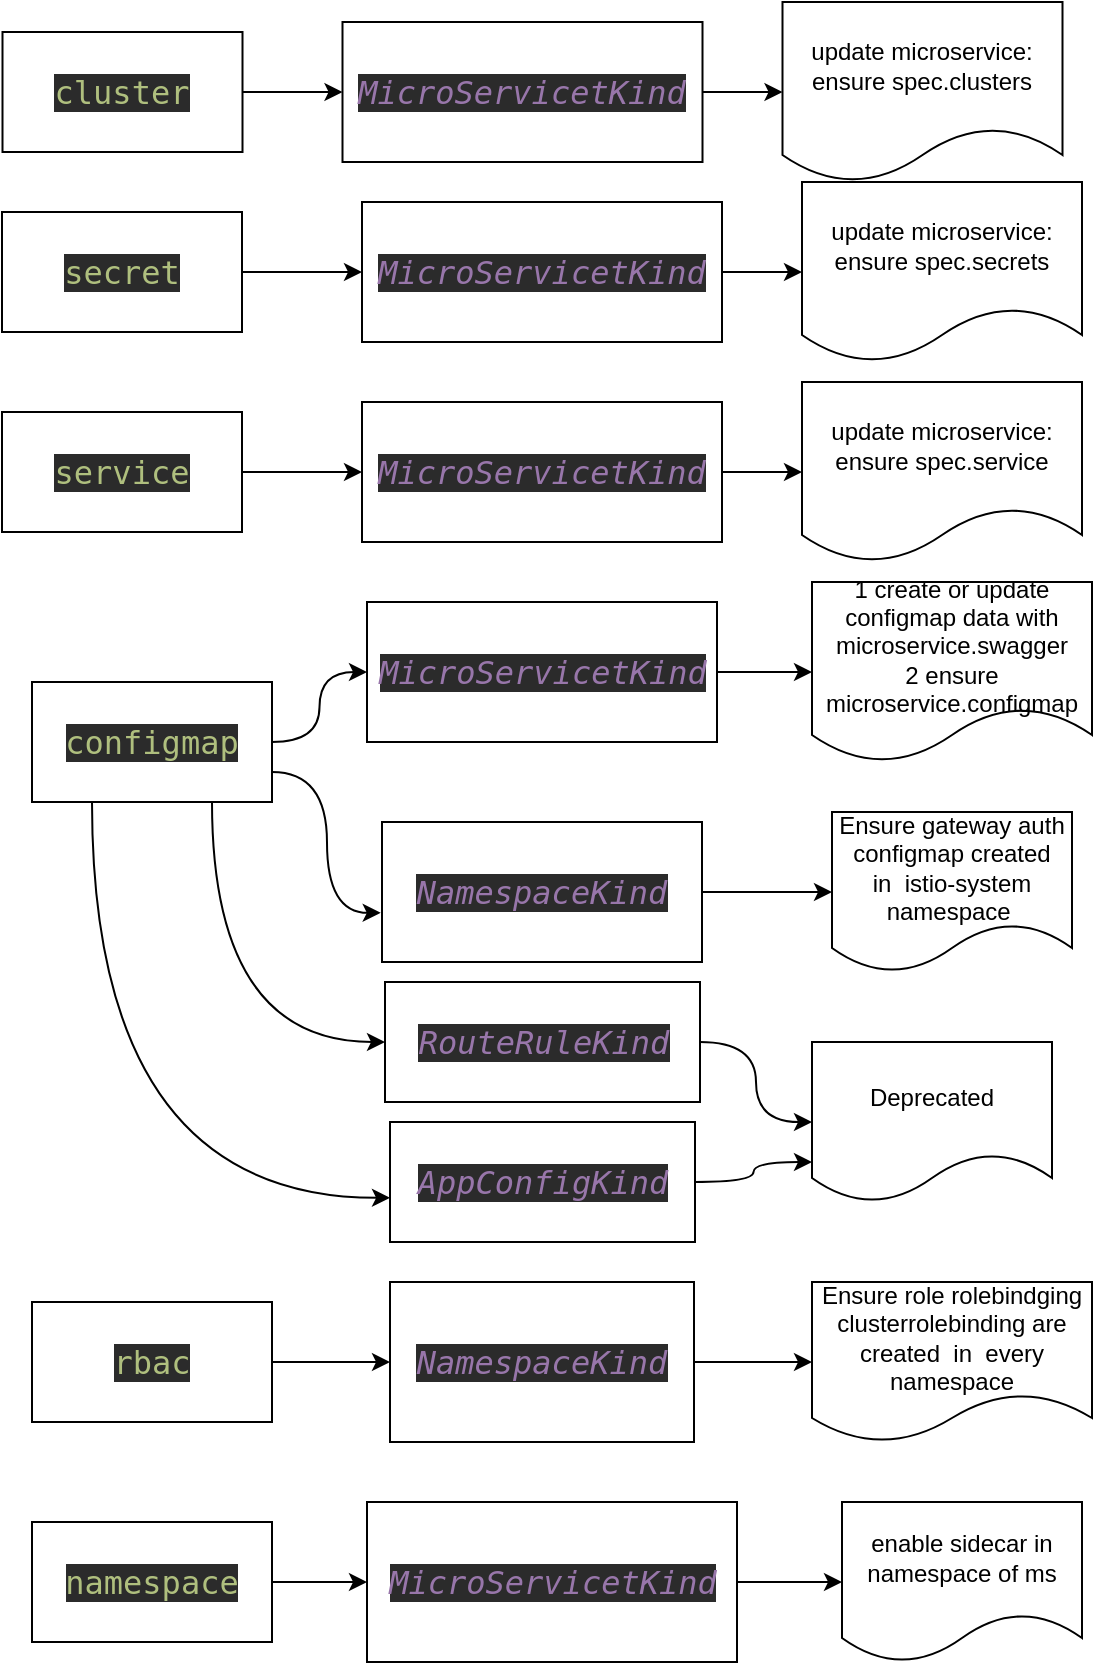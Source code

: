 <mxfile version="14.8.0" type="github">
  <diagram id="sZ1TYACncK4ttQp30QJz" name="第 1 页">
    <mxGraphModel dx="610" dy="1272" grid="1" gridSize="10" guides="1" tooltips="1" connect="1" arrows="1" fold="1" page="1" pageScale="1" pageWidth="827" pageHeight="1169" math="0" shadow="0">
      <root>
        <mxCell id="0" />
        <mxCell id="1" parent="0" />
        <mxCell id="9lwF5AT8aQVpKyR2n3oe-9" style="edgeStyle=orthogonalEdgeStyle;curved=1;rounded=0;orthogonalLoop=1;jettySize=auto;html=1;exitX=1;exitY=0.5;exitDx=0;exitDy=0;entryX=0;entryY=0.5;entryDx=0;entryDy=0;" edge="1" parent="1" source="9lwF5AT8aQVpKyR2n3oe-1" target="9lwF5AT8aQVpKyR2n3oe-2">
          <mxGeometry relative="1" as="geometry" />
        </mxCell>
        <mxCell id="9lwF5AT8aQVpKyR2n3oe-1" value="&lt;pre style=&quot;background-color: #2b2b2b ; color: #a9b7c6 ; font-family: &amp;#34;menlo-regular&amp;#34; , monospace ; font-size: 12.0pt&quot;&gt;&lt;span style=&quot;color: #afbf7e&quot;&gt;cluster&lt;/span&gt;&lt;/pre&gt;" style="rounded=0;whiteSpace=wrap;html=1;" vertex="1" parent="1">
          <mxGeometry x="65.25" y="95" width="120" height="60" as="geometry" />
        </mxCell>
        <mxCell id="9lwF5AT8aQVpKyR2n3oe-10" style="edgeStyle=orthogonalEdgeStyle;curved=1;rounded=0;orthogonalLoop=1;jettySize=auto;html=1;exitX=1;exitY=0.5;exitDx=0;exitDy=0;" edge="1" parent="1" source="9lwF5AT8aQVpKyR2n3oe-2" target="9lwF5AT8aQVpKyR2n3oe-3">
          <mxGeometry relative="1" as="geometry" />
        </mxCell>
        <mxCell id="9lwF5AT8aQVpKyR2n3oe-2" value="&lt;pre style=&quot;background-color: #2b2b2b ; color: #a9b7c6 ; font-family: &amp;#34;menlo-regular&amp;#34; , monospace ; font-size: 12.0pt&quot;&gt;&lt;span style=&quot;color: #9876aa ; font-style: italic&quot;&gt;MicroServicetKind&lt;/span&gt;&lt;/pre&gt;" style="rounded=0;whiteSpace=wrap;html=1;" vertex="1" parent="1">
          <mxGeometry x="235.25" y="90" width="180" height="70" as="geometry" />
        </mxCell>
        <mxCell id="9lwF5AT8aQVpKyR2n3oe-3" value="update microservice: ensure spec.clusters" style="shape=document;whiteSpace=wrap;html=1;boundedLbl=1;" vertex="1" parent="1">
          <mxGeometry x="455.25" y="80" width="140" height="90" as="geometry" />
        </mxCell>
        <mxCell id="9lwF5AT8aQVpKyR2n3oe-11" style="edgeStyle=orthogonalEdgeStyle;curved=1;rounded=0;orthogonalLoop=1;jettySize=auto;html=1;exitX=1;exitY=0.5;exitDx=0;exitDy=0;" edge="1" parent="1" source="9lwF5AT8aQVpKyR2n3oe-4" target="9lwF5AT8aQVpKyR2n3oe-5">
          <mxGeometry relative="1" as="geometry" />
        </mxCell>
        <mxCell id="9lwF5AT8aQVpKyR2n3oe-13" style="edgeStyle=orthogonalEdgeStyle;curved=1;rounded=0;orthogonalLoop=1;jettySize=auto;html=1;exitX=1;exitY=0.75;exitDx=0;exitDy=0;entryX=-0.004;entryY=0.649;entryDx=0;entryDy=0;entryPerimeter=0;" edge="1" parent="1" source="9lwF5AT8aQVpKyR2n3oe-4" target="9lwF5AT8aQVpKyR2n3oe-6">
          <mxGeometry relative="1" as="geometry" />
        </mxCell>
        <mxCell id="9lwF5AT8aQVpKyR2n3oe-22" style="edgeStyle=orthogonalEdgeStyle;curved=1;rounded=0;orthogonalLoop=1;jettySize=auto;html=1;exitX=0.75;exitY=1;exitDx=0;exitDy=0;entryX=0;entryY=0.5;entryDx=0;entryDy=0;" edge="1" parent="1" source="9lwF5AT8aQVpKyR2n3oe-4" target="9lwF5AT8aQVpKyR2n3oe-20">
          <mxGeometry relative="1" as="geometry" />
        </mxCell>
        <mxCell id="9lwF5AT8aQVpKyR2n3oe-23" style="edgeStyle=orthogonalEdgeStyle;curved=1;rounded=0;orthogonalLoop=1;jettySize=auto;html=1;exitX=0.25;exitY=1;exitDx=0;exitDy=0;entryX=0;entryY=0.632;entryDx=0;entryDy=0;entryPerimeter=0;" edge="1" parent="1" source="9lwF5AT8aQVpKyR2n3oe-4" target="9lwF5AT8aQVpKyR2n3oe-21">
          <mxGeometry relative="1" as="geometry" />
        </mxCell>
        <mxCell id="9lwF5AT8aQVpKyR2n3oe-4" value="&lt;pre style=&quot;background-color: #2b2b2b ; color: #a9b7c6 ; font-family: &amp;#34;menlo-regular&amp;#34; , monospace ; font-size: 12.0pt&quot;&gt;&lt;span style=&quot;color: #afbf7e&quot;&gt;configmap&lt;/span&gt;&lt;/pre&gt;" style="rounded=0;whiteSpace=wrap;html=1;" vertex="1" parent="1">
          <mxGeometry x="80" y="420" width="120" height="60" as="geometry" />
        </mxCell>
        <mxCell id="9lwF5AT8aQVpKyR2n3oe-12" style="edgeStyle=orthogonalEdgeStyle;curved=1;rounded=0;orthogonalLoop=1;jettySize=auto;html=1;exitX=1;exitY=0.5;exitDx=0;exitDy=0;entryX=0;entryY=0.5;entryDx=0;entryDy=0;" edge="1" parent="1" source="9lwF5AT8aQVpKyR2n3oe-5" target="9lwF5AT8aQVpKyR2n3oe-7">
          <mxGeometry relative="1" as="geometry" />
        </mxCell>
        <mxCell id="9lwF5AT8aQVpKyR2n3oe-5" value="&lt;pre style=&quot;background-color: #2b2b2b ; color: #a9b7c6 ; font-family: &amp;#34;menlo-regular&amp;#34; , monospace ; font-size: 12.0pt&quot;&gt;&lt;span style=&quot;color: #9876aa ; font-style: italic&quot;&gt;MicroServicetKind&lt;/span&gt;&lt;/pre&gt;" style="rounded=0;whiteSpace=wrap;html=1;" vertex="1" parent="1">
          <mxGeometry x="247.5" y="380" width="175" height="70" as="geometry" />
        </mxCell>
        <mxCell id="9lwF5AT8aQVpKyR2n3oe-14" style="edgeStyle=orthogonalEdgeStyle;curved=1;rounded=0;orthogonalLoop=1;jettySize=auto;html=1;exitX=1;exitY=0.5;exitDx=0;exitDy=0;entryX=0;entryY=0.5;entryDx=0;entryDy=0;" edge="1" parent="1" source="9lwF5AT8aQVpKyR2n3oe-6" target="9lwF5AT8aQVpKyR2n3oe-8">
          <mxGeometry relative="1" as="geometry" />
        </mxCell>
        <mxCell id="9lwF5AT8aQVpKyR2n3oe-6" value="&lt;pre style=&quot;background-color: #2b2b2b ; color: #a9b7c6 ; font-family: &amp;#34;menlo-regular&amp;#34; , monospace ; font-size: 12.0pt&quot;&gt;&lt;span style=&quot;color: #9876aa ; font-style: italic&quot;&gt;NamespaceKind&lt;/span&gt;&lt;/pre&gt;" style="rounded=0;whiteSpace=wrap;html=1;" vertex="1" parent="1">
          <mxGeometry x="255" y="490" width="160" height="70" as="geometry" />
        </mxCell>
        <mxCell id="9lwF5AT8aQVpKyR2n3oe-7" value="1 create or update configmap data with microservice.swagger&lt;br&gt;2 ensure microservice.configmap" style="shape=document;whiteSpace=wrap;html=1;boundedLbl=1;" vertex="1" parent="1">
          <mxGeometry x="470" y="370" width="140" height="90" as="geometry" />
        </mxCell>
        <mxCell id="9lwF5AT8aQVpKyR2n3oe-8" value="Ensure gateway auth configmap created in&amp;nbsp;&amp;nbsp;istio-system namespace&amp;nbsp;" style="shape=document;whiteSpace=wrap;html=1;boundedLbl=1;" vertex="1" parent="1">
          <mxGeometry x="480" y="485" width="120" height="80" as="geometry" />
        </mxCell>
        <mxCell id="9lwF5AT8aQVpKyR2n3oe-15" style="edgeStyle=orthogonalEdgeStyle;curved=1;rounded=0;orthogonalLoop=1;jettySize=auto;html=1;exitX=1;exitY=0.5;exitDx=0;exitDy=0;entryX=0;entryY=0.5;entryDx=0;entryDy=0;" edge="1" parent="1" source="9lwF5AT8aQVpKyR2n3oe-16" target="9lwF5AT8aQVpKyR2n3oe-18">
          <mxGeometry relative="1" as="geometry" />
        </mxCell>
        <mxCell id="9lwF5AT8aQVpKyR2n3oe-16" value="&lt;pre style=&quot;background-color: #2b2b2b ; color: #a9b7c6 ; font-family: &amp;#34;menlo-regular&amp;#34; , monospace ; font-size: 12.0pt&quot;&gt;&lt;span style=&quot;color: #afbf7e&quot;&gt;secret&lt;/span&gt;&lt;/pre&gt;" style="rounded=0;whiteSpace=wrap;html=1;" vertex="1" parent="1">
          <mxGeometry x="65" y="185" width="120" height="60" as="geometry" />
        </mxCell>
        <mxCell id="9lwF5AT8aQVpKyR2n3oe-17" style="edgeStyle=orthogonalEdgeStyle;curved=1;rounded=0;orthogonalLoop=1;jettySize=auto;html=1;exitX=1;exitY=0.5;exitDx=0;exitDy=0;" edge="1" parent="1" source="9lwF5AT8aQVpKyR2n3oe-18" target="9lwF5AT8aQVpKyR2n3oe-19">
          <mxGeometry relative="1" as="geometry" />
        </mxCell>
        <mxCell id="9lwF5AT8aQVpKyR2n3oe-18" value="&lt;pre style=&quot;background-color: #2b2b2b ; color: #a9b7c6 ; font-family: &amp;#34;menlo-regular&amp;#34; , monospace ; font-size: 12.0pt&quot;&gt;&lt;span style=&quot;color: #9876aa ; font-style: italic&quot;&gt;MicroServicetKind&lt;/span&gt;&lt;/pre&gt;" style="rounded=0;whiteSpace=wrap;html=1;" vertex="1" parent="1">
          <mxGeometry x="245" y="180" width="180" height="70" as="geometry" />
        </mxCell>
        <mxCell id="9lwF5AT8aQVpKyR2n3oe-19" value="update microservice: ensure spec.secrets" style="shape=document;whiteSpace=wrap;html=1;boundedLbl=1;" vertex="1" parent="1">
          <mxGeometry x="465" y="170" width="140" height="90" as="geometry" />
        </mxCell>
        <mxCell id="9lwF5AT8aQVpKyR2n3oe-25" style="edgeStyle=orthogonalEdgeStyle;curved=1;rounded=0;orthogonalLoop=1;jettySize=auto;html=1;exitX=1;exitY=0.5;exitDx=0;exitDy=0;" edge="1" parent="1" source="9lwF5AT8aQVpKyR2n3oe-20" target="9lwF5AT8aQVpKyR2n3oe-24">
          <mxGeometry relative="1" as="geometry" />
        </mxCell>
        <mxCell id="9lwF5AT8aQVpKyR2n3oe-20" value="&lt;pre style=&quot;background-color: #2b2b2b ; color: #a9b7c6 ; font-family: &amp;#34;menlo-regular&amp;#34; , monospace ; font-size: 12.0pt&quot;&gt;&lt;span style=&quot;color: #9876aa ; font-style: italic&quot;&gt;RouteRuleKind&lt;/span&gt;&lt;/pre&gt;" style="rounded=0;whiteSpace=wrap;html=1;" vertex="1" parent="1">
          <mxGeometry x="256.5" y="570" width="157.5" height="60" as="geometry" />
        </mxCell>
        <mxCell id="9lwF5AT8aQVpKyR2n3oe-26" style="edgeStyle=orthogonalEdgeStyle;curved=1;rounded=0;orthogonalLoop=1;jettySize=auto;html=1;exitX=1;exitY=0.5;exitDx=0;exitDy=0;entryX=0;entryY=0.75;entryDx=0;entryDy=0;" edge="1" parent="1" source="9lwF5AT8aQVpKyR2n3oe-21" target="9lwF5AT8aQVpKyR2n3oe-24">
          <mxGeometry relative="1" as="geometry" />
        </mxCell>
        <mxCell id="9lwF5AT8aQVpKyR2n3oe-21" value="&lt;pre style=&quot;background-color: #2b2b2b ; color: #a9b7c6 ; font-family: &amp;#34;menlo-regular&amp;#34; , monospace ; font-size: 12.0pt&quot;&gt;&lt;span style=&quot;color: #9876aa ; font-style: italic&quot;&gt;AppConfigKind&lt;/span&gt;&lt;/pre&gt;" style="rounded=0;whiteSpace=wrap;html=1;" vertex="1" parent="1">
          <mxGeometry x="259" y="640" width="152.5" height="60" as="geometry" />
        </mxCell>
        <mxCell id="9lwF5AT8aQVpKyR2n3oe-24" value="Deprecated" style="shape=document;whiteSpace=wrap;html=1;boundedLbl=1;" vertex="1" parent="1">
          <mxGeometry x="470" y="600" width="120" height="80" as="geometry" />
        </mxCell>
        <mxCell id="9lwF5AT8aQVpKyR2n3oe-30" style="edgeStyle=orthogonalEdgeStyle;curved=1;rounded=0;orthogonalLoop=1;jettySize=auto;html=1;exitX=1;exitY=0.5;exitDx=0;exitDy=0;entryX=0;entryY=0.5;entryDx=0;entryDy=0;" edge="1" parent="1" source="9lwF5AT8aQVpKyR2n3oe-27" target="9lwF5AT8aQVpKyR2n3oe-28">
          <mxGeometry relative="1" as="geometry">
            <mxPoint x="250" y="770" as="targetPoint" />
          </mxGeometry>
        </mxCell>
        <mxCell id="9lwF5AT8aQVpKyR2n3oe-27" value="&lt;pre style=&quot;background-color: #2b2b2b ; color: #a9b7c6 ; font-family: &amp;#34;menlo-regular&amp;#34; , monospace ; font-size: 12.0pt&quot;&gt;&lt;span style=&quot;color: #afbf7e&quot;&gt;rbac&lt;/span&gt;&lt;/pre&gt;" style="rounded=0;whiteSpace=wrap;html=1;" vertex="1" parent="1">
          <mxGeometry x="80" y="730" width="120" height="60" as="geometry" />
        </mxCell>
        <mxCell id="9lwF5AT8aQVpKyR2n3oe-31" style="edgeStyle=orthogonalEdgeStyle;curved=1;rounded=0;orthogonalLoop=1;jettySize=auto;html=1;exitX=1;exitY=0.5;exitDx=0;exitDy=0;" edge="1" parent="1" source="9lwF5AT8aQVpKyR2n3oe-28" target="9lwF5AT8aQVpKyR2n3oe-29">
          <mxGeometry relative="1" as="geometry" />
        </mxCell>
        <mxCell id="9lwF5AT8aQVpKyR2n3oe-28" value="&lt;pre style=&quot;background-color: #2b2b2b ; color: #a9b7c6 ; font-family: &amp;#34;menlo-regular&amp;#34; , monospace ; font-size: 12.0pt&quot;&gt;&lt;span style=&quot;color: #9876aa ; font-style: italic&quot;&gt;NamespaceKind&lt;/span&gt;&lt;/pre&gt;" style="rounded=0;whiteSpace=wrap;html=1;" vertex="1" parent="1">
          <mxGeometry x="259" y="720" width="152" height="80" as="geometry" />
        </mxCell>
        <mxCell id="9lwF5AT8aQVpKyR2n3oe-29" value="Ensure role rolebindging clusterrolebinding are created&amp;nbsp; in&amp;nbsp; every namespace" style="shape=document;whiteSpace=wrap;html=1;boundedLbl=1;" vertex="1" parent="1">
          <mxGeometry x="470" y="720" width="140" height="80" as="geometry" />
        </mxCell>
        <mxCell id="9lwF5AT8aQVpKyR2n3oe-32" style="edgeStyle=orthogonalEdgeStyle;curved=1;rounded=0;orthogonalLoop=1;jettySize=auto;html=1;exitX=1;exitY=0.5;exitDx=0;exitDy=0;entryX=0;entryY=0.5;entryDx=0;entryDy=0;" edge="1" parent="1" source="9lwF5AT8aQVpKyR2n3oe-33" target="9lwF5AT8aQVpKyR2n3oe-35">
          <mxGeometry relative="1" as="geometry" />
        </mxCell>
        <mxCell id="9lwF5AT8aQVpKyR2n3oe-33" value="&lt;pre style=&quot;background-color: #2b2b2b ; color: #a9b7c6 ; font-family: &amp;#34;menlo-regular&amp;#34; , monospace ; font-size: 12.0pt&quot;&gt;&lt;span style=&quot;color: #afbf7e&quot;&gt;service&lt;/span&gt;&lt;/pre&gt;" style="rounded=0;whiteSpace=wrap;html=1;" vertex="1" parent="1">
          <mxGeometry x="65" y="285" width="120" height="60" as="geometry" />
        </mxCell>
        <mxCell id="9lwF5AT8aQVpKyR2n3oe-34" style="edgeStyle=orthogonalEdgeStyle;curved=1;rounded=0;orthogonalLoop=1;jettySize=auto;html=1;exitX=1;exitY=0.5;exitDx=0;exitDy=0;" edge="1" parent="1" source="9lwF5AT8aQVpKyR2n3oe-35" target="9lwF5AT8aQVpKyR2n3oe-36">
          <mxGeometry relative="1" as="geometry" />
        </mxCell>
        <mxCell id="9lwF5AT8aQVpKyR2n3oe-35" value="&lt;pre style=&quot;background-color: #2b2b2b ; color: #a9b7c6 ; font-family: &amp;#34;menlo-regular&amp;#34; , monospace ; font-size: 12.0pt&quot;&gt;&lt;span style=&quot;color: #9876aa ; font-style: italic&quot;&gt;MicroServicetKind&lt;/span&gt;&lt;/pre&gt;" style="rounded=0;whiteSpace=wrap;html=1;" vertex="1" parent="1">
          <mxGeometry x="245" y="280" width="180" height="70" as="geometry" />
        </mxCell>
        <mxCell id="9lwF5AT8aQVpKyR2n3oe-36" value="update microservice: ensure spec.service" style="shape=document;whiteSpace=wrap;html=1;boundedLbl=1;" vertex="1" parent="1">
          <mxGeometry x="465" y="270" width="140" height="90" as="geometry" />
        </mxCell>
        <mxCell id="9lwF5AT8aQVpKyR2n3oe-40" style="edgeStyle=orthogonalEdgeStyle;curved=1;rounded=0;orthogonalLoop=1;jettySize=auto;html=1;exitX=1;exitY=0.5;exitDx=0;exitDy=0;entryX=0;entryY=0.5;entryDx=0;entryDy=0;" edge="1" parent="1" source="9lwF5AT8aQVpKyR2n3oe-37" target="9lwF5AT8aQVpKyR2n3oe-38">
          <mxGeometry relative="1" as="geometry" />
        </mxCell>
        <mxCell id="9lwF5AT8aQVpKyR2n3oe-37" value="&lt;pre style=&quot;background-color: #2b2b2b ; color: #a9b7c6 ; font-family: &amp;#34;menlo-regular&amp;#34; , monospace ; font-size: 12.0pt&quot;&gt;&lt;span style=&quot;color: #afbf7e&quot;&gt;namespace&lt;/span&gt;&lt;/pre&gt;" style="rounded=0;whiteSpace=wrap;html=1;" vertex="1" parent="1">
          <mxGeometry x="80" y="840" width="120" height="60" as="geometry" />
        </mxCell>
        <mxCell id="9lwF5AT8aQVpKyR2n3oe-41" style="edgeStyle=orthogonalEdgeStyle;curved=1;rounded=0;orthogonalLoop=1;jettySize=auto;html=1;exitX=1;exitY=0.5;exitDx=0;exitDy=0;entryX=0;entryY=0.5;entryDx=0;entryDy=0;" edge="1" parent="1" source="9lwF5AT8aQVpKyR2n3oe-38" target="9lwF5AT8aQVpKyR2n3oe-39">
          <mxGeometry relative="1" as="geometry" />
        </mxCell>
        <mxCell id="9lwF5AT8aQVpKyR2n3oe-38" value="&lt;pre style=&quot;background-color: #2b2b2b ; color: #a9b7c6 ; font-family: &amp;#34;menlo-regular&amp;#34; , monospace ; font-size: 12.0pt&quot;&gt;&lt;span style=&quot;color: #9876aa ; font-style: italic&quot;&gt;MicroServicetKind&lt;/span&gt;&lt;/pre&gt;" style="rounded=0;whiteSpace=wrap;html=1;" vertex="1" parent="1">
          <mxGeometry x="247.5" y="830" width="185" height="80" as="geometry" />
        </mxCell>
        <mxCell id="9lwF5AT8aQVpKyR2n3oe-39" value="enable sidecar in namespace of ms" style="shape=document;whiteSpace=wrap;html=1;boundedLbl=1;" vertex="1" parent="1">
          <mxGeometry x="485" y="830" width="120" height="80" as="geometry" />
        </mxCell>
      </root>
    </mxGraphModel>
  </diagram>
</mxfile>
